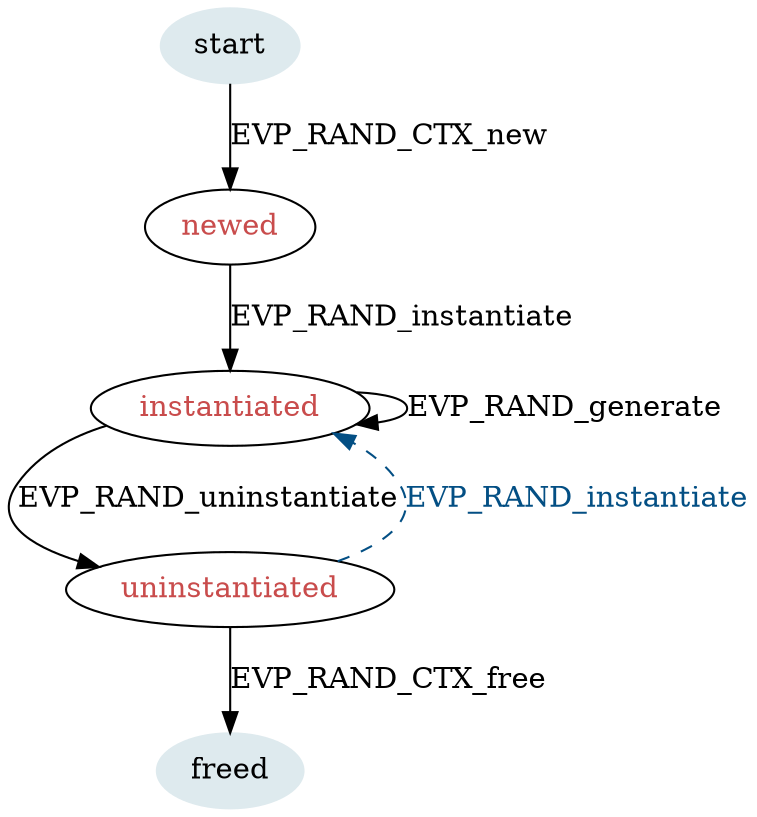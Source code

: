strict digraph rand {
    bgcolor="transparent";

    begin [label=start, color="#deeaee", style="filled"];
    newed [fontcolor="#c94c4c", style="solid"];
    instantiated [fontcolor="#c94c4c"];
    uninstantiated [fontcolor="#c94c4c"];
    end [label="freed", color="#deeaee", style="filled"];

    begin -> newed [label="EVP_RAND_CTX_new"];
    newed -> instantiated [label="EVP_RAND_instantiate"];
    instantiated -> instantiated [label="EVP_RAND_generate"];
    instantiated -> uninstantiated [label="EVP_RAND_uninstantiate"];
    uninstantiated -> end [label="EVP_RAND_CTX_free"];
    uninstantiated -> instantiated [label="EVP_RAND_instantiate", style=dashed, color="#034f84", fontcolor="#034f84"];
}

